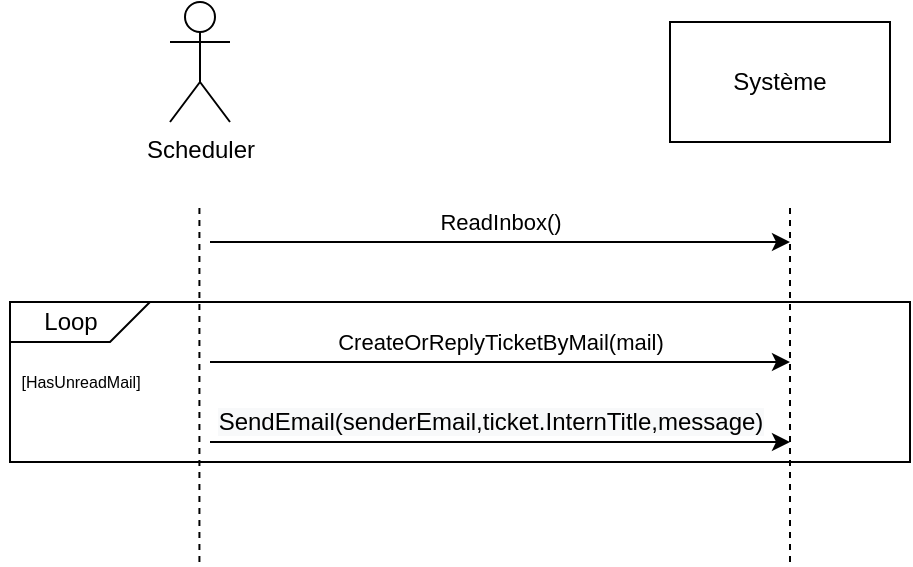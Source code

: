 <mxfile version="13.5.8" type="device"><diagram id="HokmBCTXs0-2HbBA9BNa" name="Page-1"><mxGraphModel dx="1427" dy="563" grid="1" gridSize="10" guides="1" tooltips="1" connect="1" arrows="1" fold="1" page="1" pageScale="1" pageWidth="827" pageHeight="1169" math="0" shadow="0"><root><mxCell id="0"/><mxCell id="1" parent="0"/><mxCell id="hpVpERNZ1-AardA-zaSs-1" value="Scheduler" style="shape=umlActor;verticalLabelPosition=bottom;labelBackgroundColor=#ffffff;verticalAlign=top;html=1;outlineConnect=0;" parent="1" vertex="1"><mxGeometry x="30" y="40" width="30" height="60" as="geometry"/></mxCell><mxCell id="hpVpERNZ1-AardA-zaSs-6" value="ReadInbox()" style="endArrow=classic;html=1;" parent="1" edge="1"><mxGeometry y="10" width="50" height="50" relative="1" as="geometry"><mxPoint x="50" y="160" as="sourcePoint"/><mxPoint x="340" y="160" as="targetPoint"/><mxPoint as="offset"/></mxGeometry></mxCell><mxCell id="hpVpERNZ1-AardA-zaSs-8" value="Système" style="rounded=0;whiteSpace=wrap;html=1;" parent="1" vertex="1"><mxGeometry x="280" y="50" width="110" height="60" as="geometry"/></mxCell><mxCell id="hpVpERNZ1-AardA-zaSs-9" value="" style="endArrow=none;dashed=1;html=1;" parent="1" edge="1"><mxGeometry width="50" height="50" relative="1" as="geometry"><mxPoint x="340" y="320" as="sourcePoint"/><mxPoint x="340" y="140" as="targetPoint"/></mxGeometry></mxCell><mxCell id="hpVpERNZ1-AardA-zaSs-10" value="" style="endArrow=none;dashed=1;html=1;" parent="1" edge="1"><mxGeometry width="50" height="50" relative="1" as="geometry"><mxPoint x="44.71" y="320" as="sourcePoint"/><mxPoint x="44.71" y="140" as="targetPoint"/></mxGeometry></mxCell><mxCell id="hpVpERNZ1-AardA-zaSs-12" value="CreateOrReplyTicketByMail(mail)" style="endArrow=classic;html=1;" parent="1" edge="1"><mxGeometry y="10" width="50" height="50" relative="1" as="geometry"><mxPoint x="50" y="220" as="sourcePoint"/><mxPoint x="340" y="220" as="targetPoint"/><mxPoint as="offset"/></mxGeometry></mxCell><mxCell id="hpVpERNZ1-AardA-zaSs-13" value="&lt;span style=&quot;font-size: 12px ; text-align: left ; background-color: rgb(248 , 249 , 250)&quot;&gt;SendEmail(senderEmail,ticket.InternTitle,message)&lt;/span&gt;" style="endArrow=classic;html=1;" parent="1" edge="1"><mxGeometry x="-0.035" y="10" width="50" height="50" relative="1" as="geometry"><mxPoint x="50" y="260" as="sourcePoint"/><mxPoint x="340" y="260" as="targetPoint"/><mxPoint as="offset"/></mxGeometry></mxCell><mxCell id="2MIdEaod7QCmTc_zUTnt-2" value="" style="rounded=0;whiteSpace=wrap;html=1;fillColor=none;" parent="1" vertex="1"><mxGeometry x="-50" y="190" width="450" height="80" as="geometry"/></mxCell><mxCell id="2MIdEaod7QCmTc_zUTnt-18" value="" style="verticalLabelPosition=bottom;verticalAlign=top;html=1;shape=card;whiteSpace=wrap;size=20;arcSize=12;fillColor=none;rotation=-180;" parent="1" vertex="1"><mxGeometry x="-50" y="190" width="70" height="20" as="geometry"/></mxCell><mxCell id="2MIdEaod7QCmTc_zUTnt-21" value="Loop" style="text;html=1;align=center;verticalAlign=middle;resizable=0;points=[];autosize=1;" parent="1" vertex="1"><mxGeometry x="-40" y="190" width="40" height="20" as="geometry"/></mxCell><mxCell id="2MIdEaod7QCmTc_zUTnt-22" value="[HasUnreadMail]" style="text;html=1;align=center;verticalAlign=middle;resizable=0;points=[];autosize=1;fontSize=8;" parent="1" vertex="1"><mxGeometry x="-55" y="220" width="80" height="20" as="geometry"/></mxCell></root></mxGraphModel></diagram></mxfile>